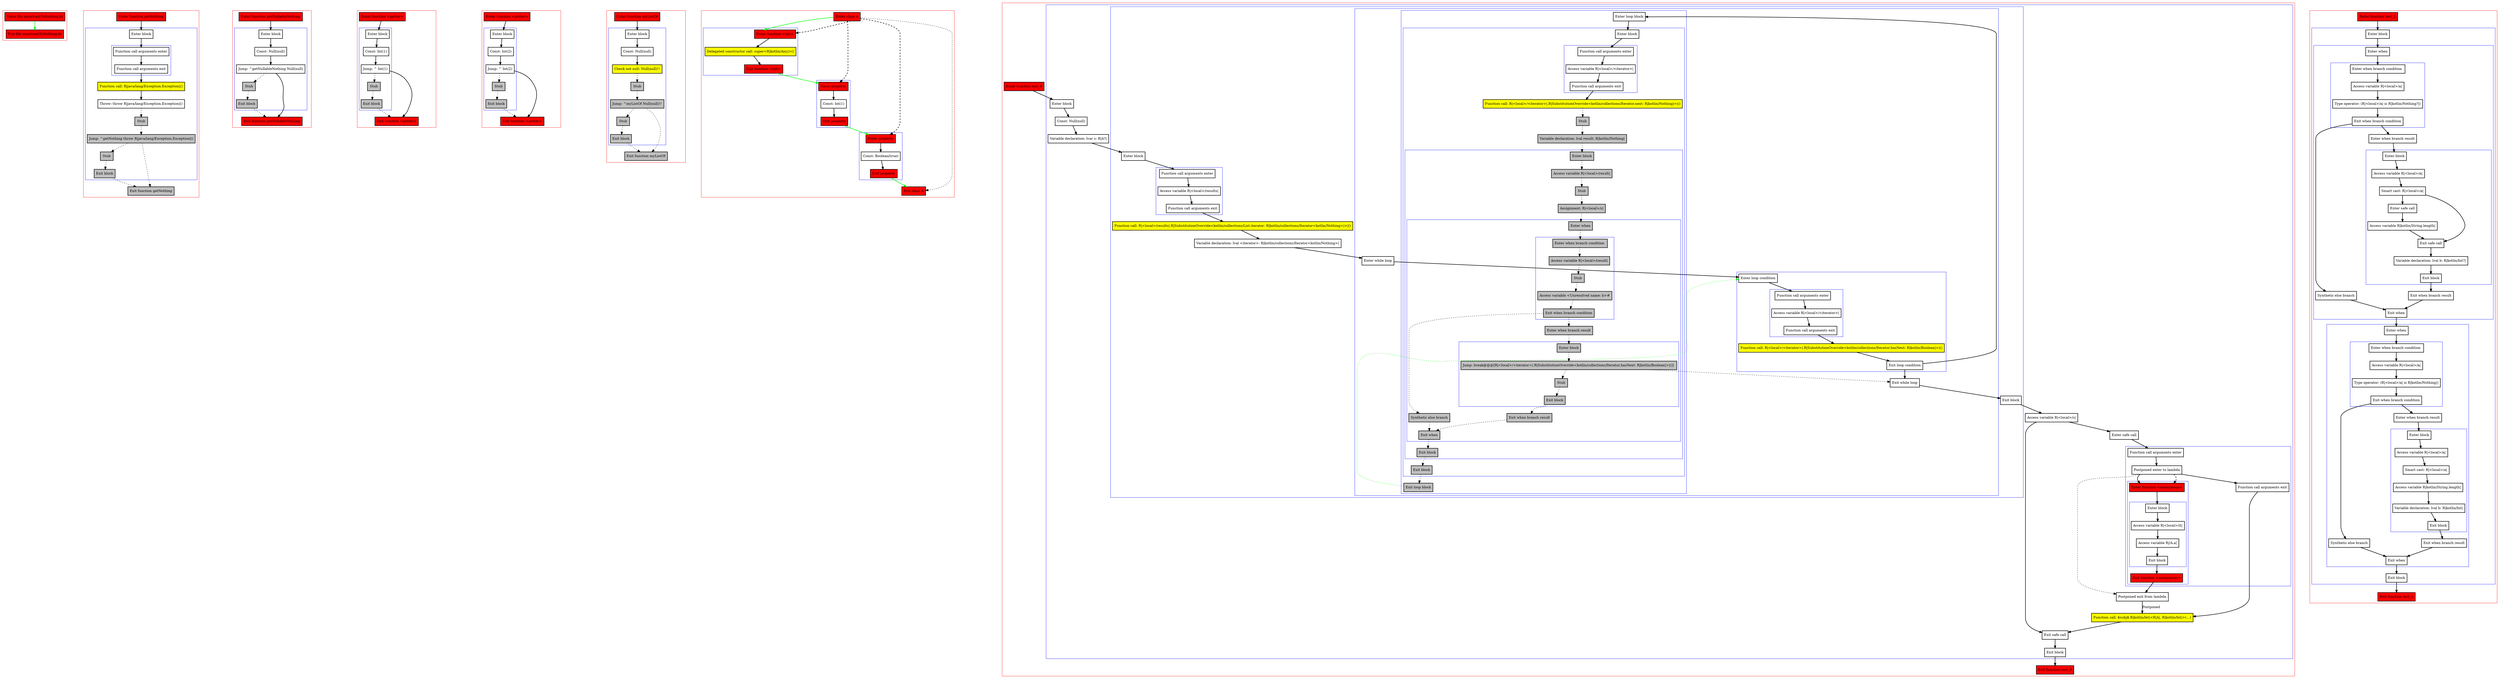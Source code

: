 digraph smartcastToNothing_kt {
    graph [nodesep=3]
    node [shape=box penwidth=2]
    edge [penwidth=2]

    subgraph cluster_0 {
        color=red
        0 [label="Enter file smartcastToNothing.kt" style="filled" fillcolor=red];
        1 [label="Exit file smartcastToNothing.kt" style="filled" fillcolor=red];
    }
    0 -> {1} [color=green];

    subgraph cluster_1 {
        color=red
        2 [label="Enter function getNothing" style="filled" fillcolor=red];
        subgraph cluster_2 {
            color=blue
            3 [label="Enter block"];
            subgraph cluster_3 {
                color=blue
                4 [label="Function call arguments enter"];
                5 [label="Function call arguments exit"];
            }
            6 [label="Function call: R|java/lang/Exception.Exception|()" style="filled" fillcolor=yellow];
            7 [label="Throw: throw R|java/lang/Exception.Exception|()"];
            8 [label="Stub" style="filled" fillcolor=gray];
            9 [label="Jump: ^getNothing throw R|java/lang/Exception.Exception|()" style="filled" fillcolor=gray];
            10 [label="Stub" style="filled" fillcolor=gray];
            11 [label="Exit block" style="filled" fillcolor=gray];
        }
        12 [label="Exit function getNothing" style="filled" fillcolor=gray];
    }
    2 -> {3};
    3 -> {4};
    4 -> {5};
    5 -> {6};
    6 -> {7};
    7 -> {8} [style=dotted];
    8 -> {9} [style=dotted];
    9 -> {10 12} [style=dotted];
    10 -> {11} [style=dotted];
    11 -> {12} [style=dotted];

    subgraph cluster_4 {
        color=red
        13 [label="Enter function getNullableNothing" style="filled" fillcolor=red];
        subgraph cluster_5 {
            color=blue
            14 [label="Enter block"];
            15 [label="Const: Null(null)"];
            16 [label="Jump: ^getNullableNothing Null(null)"];
            17 [label="Stub" style="filled" fillcolor=gray];
            18 [label="Exit block" style="filled" fillcolor=gray];
        }
        19 [label="Exit function getNullableNothing" style="filled" fillcolor=red];
    }
    13 -> {14};
    14 -> {15};
    15 -> {16};
    16 -> {19};
    16 -> {17} [style=dotted];
    17 -> {18} [style=dotted];
    18 -> {19} [style=dotted];

    subgraph cluster_6 {
        color=red
        20 [label="Enter function <getter>" style="filled" fillcolor=red];
        subgraph cluster_7 {
            color=blue
            21 [label="Enter block"];
            22 [label="Const: Int(1)"];
            23 [label="Jump: ^ Int(1)"];
            24 [label="Stub" style="filled" fillcolor=gray];
            25 [label="Exit block" style="filled" fillcolor=gray];
        }
        26 [label="Exit function <getter>" style="filled" fillcolor=red];
    }
    20 -> {21};
    21 -> {22};
    22 -> {23};
    23 -> {26};
    23 -> {24} [style=dotted];
    24 -> {25} [style=dotted];
    25 -> {26} [style=dotted];

    subgraph cluster_8 {
        color=red
        27 [label="Enter function <getter>" style="filled" fillcolor=red];
        subgraph cluster_9 {
            color=blue
            28 [label="Enter block"];
            29 [label="Const: Int(2)"];
            30 [label="Jump: ^ Int(2)"];
            31 [label="Stub" style="filled" fillcolor=gray];
            32 [label="Exit block" style="filled" fillcolor=gray];
        }
        33 [label="Exit function <getter>" style="filled" fillcolor=red];
    }
    27 -> {28};
    28 -> {29};
    29 -> {30};
    30 -> {33};
    30 -> {31} [style=dotted];
    31 -> {32} [style=dotted];
    32 -> {33} [style=dotted];

    subgraph cluster_10 {
        color=red
        34 [label="Enter function myListOf" style="filled" fillcolor=red];
        subgraph cluster_11 {
            color=blue
            35 [label="Enter block"];
            36 [label="Const: Null(null)"];
            37 [label="Check not null: Null(null)!!" style="filled" fillcolor=yellow];
            38 [label="Stub" style="filled" fillcolor=gray];
            39 [label="Jump: ^myListOf Null(null)!!" style="filled" fillcolor=gray];
            40 [label="Stub" style="filled" fillcolor=gray];
            41 [label="Exit block" style="filled" fillcolor=gray];
        }
        42 [label="Exit function myListOf" style="filled" fillcolor=gray];
    }
    34 -> {35};
    35 -> {36};
    36 -> {37};
    37 -> {38} [style=dotted];
    38 -> {39} [style=dotted];
    39 -> {40 42} [style=dotted];
    40 -> {41} [style=dotted];
    41 -> {42} [style=dotted];

    subgraph cluster_12 {
        color=red
        43 [label="Enter class A" style="filled" fillcolor=red];
        subgraph cluster_13 {
            color=blue
            44 [label="Enter function <init>" style="filled" fillcolor=red];
            45 [label="Delegated constructor call: super<R|kotlin/Any|>()" style="filled" fillcolor=yellow];
            46 [label="Exit function <init>" style="filled" fillcolor=red];
        }
        subgraph cluster_14 {
            color=blue
            47 [label="Enter property" style="filled" fillcolor=red];
            48 [label="Const: Int(1)"];
            49 [label="Exit property" style="filled" fillcolor=red];
        }
        subgraph cluster_15 {
            color=blue
            50 [label="Enter property" style="filled" fillcolor=red];
            51 [label="Const: Boolean(true)"];
            52 [label="Exit property" style="filled" fillcolor=red];
        }
        53 [label="Exit class A" style="filled" fillcolor=red];
    }
    43 -> {44} [color=green];
    43 -> {53} [style=dotted];
    43 -> {44 47 50} [style=dashed];
    44 -> {45};
    45 -> {46};
    46 -> {47} [color=green];
    47 -> {48};
    48 -> {49};
    49 -> {50} [color=green];
    50 -> {51};
    51 -> {52};
    52 -> {53} [color=green];

    subgraph cluster_16 {
        color=red
        54 [label="Enter function test_0" style="filled" fillcolor=red];
        subgraph cluster_17 {
            color=blue
            55 [label="Enter block"];
            56 [label="Const: Null(null)"];
            57 [label="Variable declaration: lvar s: R|A?|"];
            subgraph cluster_18 {
                color=blue
                58 [label="Enter block"];
                subgraph cluster_19 {
                    color=blue
                    59 [label="Function call arguments enter"];
                    60 [label="Access variable R|<local>/results|"];
                    61 [label="Function call arguments exit"];
                }
                62 [label="Function call: R|<local>/results|.R|SubstitutionOverride<kotlin/collections/List.iterator: R|kotlin/collections/Iterator<kotlin/Nothing>|>|()" style="filled" fillcolor=yellow];
                63 [label="Variable declaration: lval <iterator>: R|kotlin/collections/Iterator<kotlin/Nothing>|"];
                subgraph cluster_20 {
                    color=blue
                    64 [label="Enter while loop"];
                    subgraph cluster_21 {
                        color=blue
                        65 [label="Enter loop condition"];
                        subgraph cluster_22 {
                            color=blue
                            66 [label="Function call arguments enter"];
                            67 [label="Access variable R|<local>/<iterator>|"];
                            68 [label="Function call arguments exit"];
                        }
                        69 [label="Function call: R|<local>/<iterator>|.R|SubstitutionOverride<kotlin/collections/Iterator.hasNext: R|kotlin/Boolean|>|()" style="filled" fillcolor=yellow];
                        70 [label="Exit loop condition"];
                    }
                    subgraph cluster_23 {
                        color=blue
                        71 [label="Enter loop block"];
                        subgraph cluster_24 {
                            color=blue
                            72 [label="Enter block"];
                            subgraph cluster_25 {
                                color=blue
                                73 [label="Function call arguments enter"];
                                74 [label="Access variable R|<local>/<iterator>|"];
                                75 [label="Function call arguments exit"];
                            }
                            76 [label="Function call: R|<local>/<iterator>|.R|SubstitutionOverride<kotlin/collections/Iterator.next: R|kotlin/Nothing|>|()" style="filled" fillcolor=yellow];
                            77 [label="Stub" style="filled" fillcolor=gray];
                            78 [label="Variable declaration: lval result: R|kotlin/Nothing|" style="filled" fillcolor=gray];
                            subgraph cluster_26 {
                                color=blue
                                79 [label="Enter block" style="filled" fillcolor=gray];
                                80 [label="Access variable R|<local>/result|" style="filled" fillcolor=gray];
                                81 [label="Stub" style="filled" fillcolor=gray];
                                82 [label="Assignment: R|<local>/s|" style="filled" fillcolor=gray];
                                subgraph cluster_27 {
                                    color=blue
                                    83 [label="Enter when" style="filled" fillcolor=gray];
                                    subgraph cluster_28 {
                                        color=blue
                                        84 [label="Enter when branch condition " style="filled" fillcolor=gray];
                                        85 [label="Access variable R|<local>/result|" style="filled" fillcolor=gray];
                                        86 [label="Stub" style="filled" fillcolor=gray];
                                        87 [label="Access variable <Unresolved name: b>#" style="filled" fillcolor=gray];
                                        88 [label="Exit when branch condition" style="filled" fillcolor=gray];
                                    }
                                    89 [label="Synthetic else branch" style="filled" fillcolor=gray];
                                    90 [label="Enter when branch result" style="filled" fillcolor=gray];
                                    subgraph cluster_29 {
                                        color=blue
                                        91 [label="Enter block" style="filled" fillcolor=gray];
                                        92 [label="Jump: break@@@[R|<local>/<iterator>|.R|SubstitutionOverride<kotlin/collections/Iterator.hasNext: R|kotlin/Boolean|>|()] " style="filled" fillcolor=gray];
                                        93 [label="Stub" style="filled" fillcolor=gray];
                                        94 [label="Exit block" style="filled" fillcolor=gray];
                                    }
                                    95 [label="Exit when branch result" style="filled" fillcolor=gray];
                                    96 [label="Exit when" style="filled" fillcolor=gray];
                                }
                                97 [label="Exit block" style="filled" fillcolor=gray];
                            }
                            98 [label="Exit block" style="filled" fillcolor=gray];
                        }
                        99 [label="Exit loop block" style="filled" fillcolor=gray];
                    }
                    100 [label="Exit while loop"];
                }
                101 [label="Exit block"];
            }
            102 [label="Access variable R|<local>/s|"];
            103 [label="Enter safe call"];
            subgraph cluster_30 {
                color=blue
                104 [label="Function call arguments enter"];
                105 [label="Postponed enter to lambda"];
                subgraph cluster_31 {
                    color=blue
                    106 [label="Enter function <anonymous>" style="filled" fillcolor=red];
                    subgraph cluster_32 {
                        color=blue
                        107 [label="Enter block"];
                        108 [label="Access variable R|<local>/it|"];
                        109 [label="Access variable R|/A.a|"];
                        110 [label="Exit block"];
                    }
                    111 [label="Exit function <anonymous>" style="filled" fillcolor=red];
                }
                112 [label="Function call arguments exit"];
            }
            113 [label="Postponed exit from lambda"];
            114 [label="Function call: $subj$.R|kotlin/let|<R|A|, R|kotlin/Int|>(...)" style="filled" fillcolor=yellow];
            115 [label="Exit safe call"];
            116 [label="Exit block"];
        }
        117 [label="Exit function test_0" style="filled" fillcolor=red];
    }
    54 -> {55};
    55 -> {56};
    56 -> {57};
    57 -> {58};
    58 -> {59};
    59 -> {60};
    60 -> {61};
    61 -> {62};
    62 -> {63};
    63 -> {64};
    64 -> {65};
    65 -> {66};
    66 -> {67};
    67 -> {68};
    68 -> {69};
    69 -> {70};
    70 -> {71 100};
    71 -> {72};
    72 -> {73};
    73 -> {74};
    74 -> {75};
    75 -> {76};
    76 -> {77} [style=dotted];
    77 -> {78} [style=dotted];
    78 -> {79} [style=dotted];
    79 -> {80} [style=dotted];
    80 -> {81} [style=dotted];
    81 -> {82} [style=dotted];
    82 -> {83} [style=dotted];
    83 -> {84} [style=dotted];
    84 -> {85} [style=dotted];
    85 -> {86} [style=dotted];
    86 -> {87} [style=dotted];
    87 -> {88} [style=dotted];
    88 -> {89 90} [style=dotted];
    89 -> {96} [style=dotted];
    90 -> {91} [style=dotted];
    91 -> {92} [style=dotted];
    92 -> {93 100} [style=dotted];
    93 -> {94} [style=dotted];
    94 -> {95} [style=dotted];
    95 -> {96} [style=dotted];
    96 -> {97} [style=dotted];
    97 -> {98} [style=dotted];
    98 -> {99} [style=dotted];
    99 -> {65} [color=green style=dotted];
    100 -> {101};
    101 -> {102};
    102 -> {103 115};
    103 -> {104};
    104 -> {105};
    105 -> {106 112};
    105 -> {113} [style=dotted];
    105 -> {106} [style=dashed];
    106 -> {107};
    107 -> {108};
    108 -> {109};
    109 -> {110};
    110 -> {111};
    111 -> {113};
    112 -> {114};
    113 -> {114} [label="Postponed"];
    114 -> {115};
    115 -> {116};
    116 -> {117};

    subgraph cluster_33 {
        color=red
        118 [label="Enter function test_1" style="filled" fillcolor=red];
        subgraph cluster_34 {
            color=blue
            119 [label="Enter block"];
            subgraph cluster_35 {
                color=blue
                120 [label="Enter when"];
                subgraph cluster_36 {
                    color=blue
                    121 [label="Enter when branch condition "];
                    122 [label="Access variable R|<local>/a|"];
                    123 [label="Type operator: (R|<local>/a| is R|kotlin/Nothing?|)"];
                    124 [label="Exit when branch condition"];
                }
                125 [label="Synthetic else branch"];
                126 [label="Enter when branch result"];
                subgraph cluster_37 {
                    color=blue
                    127 [label="Enter block"];
                    128 [label="Access variable R|<local>/a|"];
                    129 [label="Smart cast: R|<local>/a|"];
                    130 [label="Enter safe call"];
                    131 [label="Access variable R|kotlin/String.length|"];
                    132 [label="Exit safe call"];
                    133 [label="Variable declaration: lval b: R|kotlin/Int?|"];
                    134 [label="Exit block"];
                }
                135 [label="Exit when branch result"];
                136 [label="Exit when"];
            }
            subgraph cluster_38 {
                color=blue
                137 [label="Enter when"];
                subgraph cluster_39 {
                    color=blue
                    138 [label="Enter when branch condition "];
                    139 [label="Access variable R|<local>/a|"];
                    140 [label="Type operator: (R|<local>/a| is R|kotlin/Nothing|)"];
                    141 [label="Exit when branch condition"];
                }
                142 [label="Synthetic else branch"];
                143 [label="Enter when branch result"];
                subgraph cluster_40 {
                    color=blue
                    144 [label="Enter block"];
                    145 [label="Access variable R|<local>/a|"];
                    146 [label="Smart cast: R|<local>/a|"];
                    147 [label="Access variable R|kotlin/String.length|"];
                    148 [label="Variable declaration: lval b: R|kotlin/Int|"];
                    149 [label="Exit block"];
                }
                150 [label="Exit when branch result"];
                151 [label="Exit when"];
            }
            152 [label="Exit block"];
        }
        153 [label="Exit function test_1" style="filled" fillcolor=red];
    }
    118 -> {119};
    119 -> {120};
    120 -> {121};
    121 -> {122};
    122 -> {123};
    123 -> {124};
    124 -> {125 126};
    125 -> {136};
    126 -> {127};
    127 -> {128};
    128 -> {129};
    129 -> {130 132};
    130 -> {131};
    131 -> {132};
    132 -> {133};
    133 -> {134};
    134 -> {135};
    135 -> {136};
    136 -> {137};
    137 -> {138};
    138 -> {139};
    139 -> {140};
    140 -> {141};
    141 -> {142 143};
    142 -> {151};
    143 -> {144};
    144 -> {145};
    145 -> {146};
    146 -> {147};
    147 -> {148};
    148 -> {149};
    149 -> {150};
    150 -> {151};
    151 -> {152};
    152 -> {153};

}
